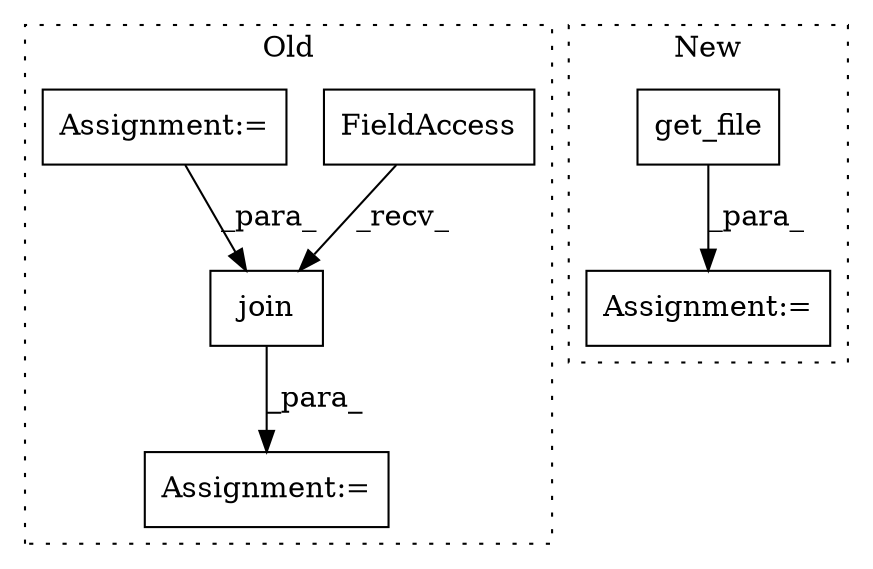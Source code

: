 digraph G {
subgraph cluster0 {
1 [label="join" a="32" s="7999,8026" l="5,1" shape="box"];
3 [label="FieldAccess" a="22" s="7991" l="7" shape="box"];
4 [label="Assignment:=" a="7" s="7938" l="1" shape="box"];
5 [label="Assignment:=" a="7" s="8070" l="1" shape="box"];
label = "Old";
style="dotted";
}
subgraph cluster1 {
2 [label="get_file" a="32" s="7843,7859" l="9,1" shape="box"];
6 [label="Assignment:=" a="7" s="7837" l="1" shape="box"];
label = "New";
style="dotted";
}
1 -> 5 [label="_para_"];
2 -> 6 [label="_para_"];
3 -> 1 [label="_recv_"];
4 -> 1 [label="_para_"];
}